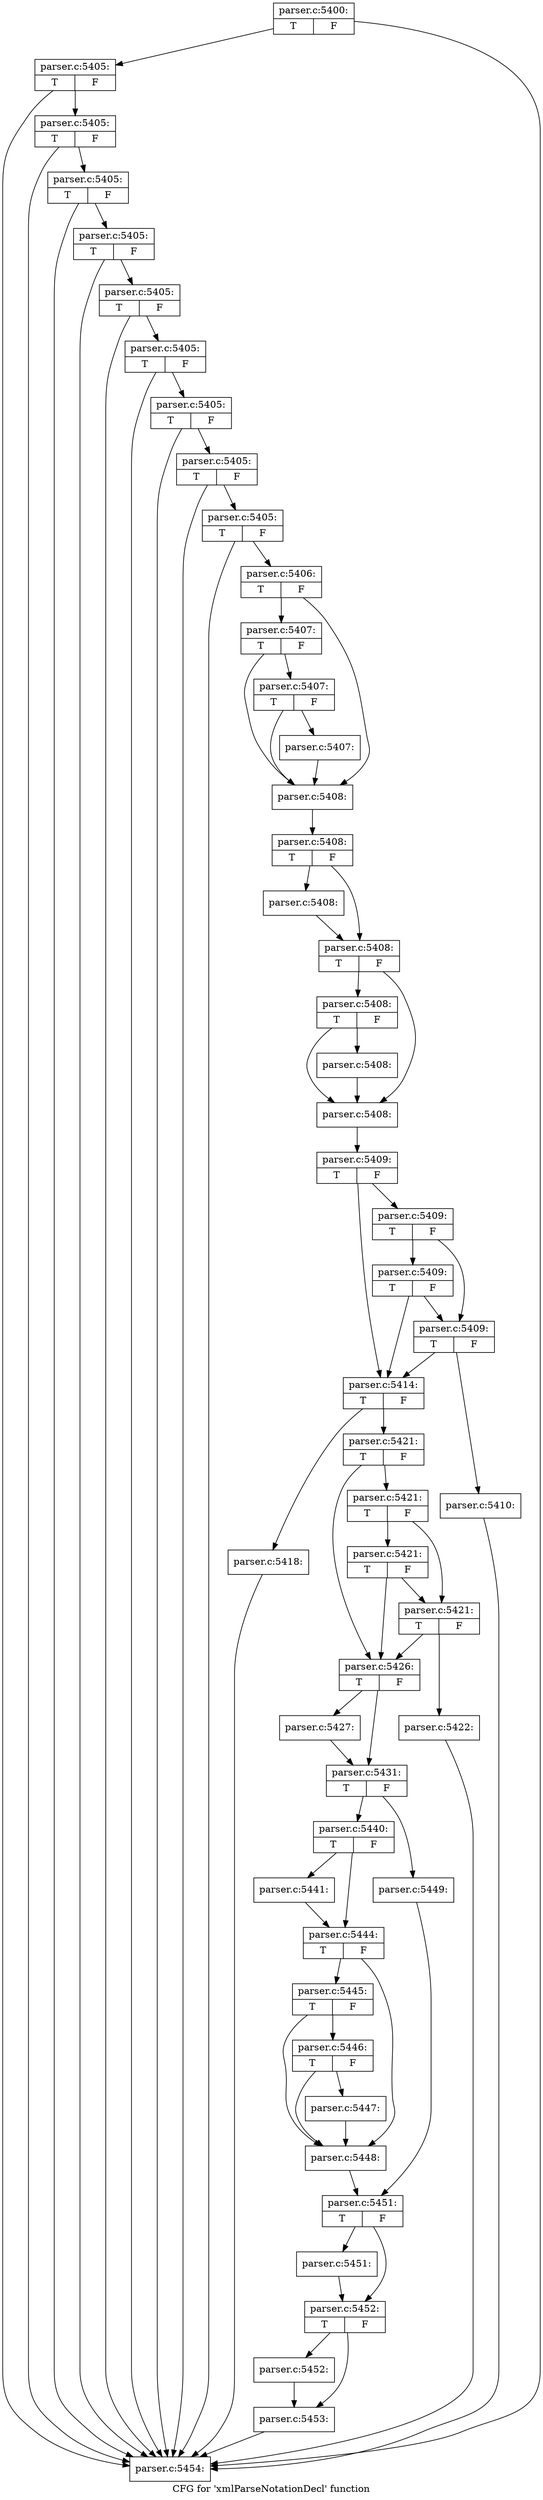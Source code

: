 digraph "CFG for 'xmlParseNotationDecl' function" {
	label="CFG for 'xmlParseNotationDecl' function";

	Node0x5835c00 [shape=record,label="{parser.c:5400:|{<s0>T|<s1>F}}"];
	Node0x5835c00 -> Node0x5836e00;
	Node0x5835c00 -> Node0x5836b00;
	Node0x5836e00 [shape=record,label="{parser.c:5405:|{<s0>T|<s1>F}}"];
	Node0x5836e00 -> Node0x5836db0;
	Node0x5836e00 -> Node0x5836b00;
	Node0x5836db0 [shape=record,label="{parser.c:5405:|{<s0>T|<s1>F}}"];
	Node0x5836db0 -> Node0x5836d60;
	Node0x5836db0 -> Node0x5836b00;
	Node0x5836d60 [shape=record,label="{parser.c:5405:|{<s0>T|<s1>F}}"];
	Node0x5836d60 -> Node0x5836d10;
	Node0x5836d60 -> Node0x5836b00;
	Node0x5836d10 [shape=record,label="{parser.c:5405:|{<s0>T|<s1>F}}"];
	Node0x5836d10 -> Node0x5836cc0;
	Node0x5836d10 -> Node0x5836b00;
	Node0x5836cc0 [shape=record,label="{parser.c:5405:|{<s0>T|<s1>F}}"];
	Node0x5836cc0 -> Node0x5836c70;
	Node0x5836cc0 -> Node0x5836b00;
	Node0x5836c70 [shape=record,label="{parser.c:5405:|{<s0>T|<s1>F}}"];
	Node0x5836c70 -> Node0x5836c20;
	Node0x5836c70 -> Node0x5836b00;
	Node0x5836c20 [shape=record,label="{parser.c:5405:|{<s0>T|<s1>F}}"];
	Node0x5836c20 -> Node0x5836bd0;
	Node0x5836c20 -> Node0x5836b00;
	Node0x5836bd0 [shape=record,label="{parser.c:5405:|{<s0>T|<s1>F}}"];
	Node0x5836bd0 -> Node0x5836b50;
	Node0x5836bd0 -> Node0x5836b00;
	Node0x5836b50 [shape=record,label="{parser.c:5405:|{<s0>T|<s1>F}}"];
	Node0x5836b50 -> Node0x5836ab0;
	Node0x5836b50 -> Node0x5836b00;
	Node0x5836ab0 [shape=record,label="{parser.c:5406:|{<s0>T|<s1>F}}"];
	Node0x5836ab0 -> Node0x5a0ff90;
	Node0x5836ab0 -> Node0x5a0fec0;
	Node0x5a0ff90 [shape=record,label="{parser.c:5407:|{<s0>T|<s1>F}}"];
	Node0x5a0ff90 -> Node0x5a0ff10;
	Node0x5a0ff90 -> Node0x5a0fec0;
	Node0x5a0ff10 [shape=record,label="{parser.c:5407:|{<s0>T|<s1>F}}"];
	Node0x5a0ff10 -> Node0x5a0fe70;
	Node0x5a0ff10 -> Node0x5a0fec0;
	Node0x5a0fe70 [shape=record,label="{parser.c:5407:}"];
	Node0x5a0fe70 -> Node0x5a0fec0;
	Node0x5a0fec0 [shape=record,label="{parser.c:5408:}"];
	Node0x5a0fec0 -> Node0x5a11290;
	Node0x5a11290 [shape=record,label="{parser.c:5408:|{<s0>T|<s1>F}}"];
	Node0x5a11290 -> Node0x5a11da0;
	Node0x5a11290 -> Node0x5a11df0;
	Node0x5a11da0 [shape=record,label="{parser.c:5408:}"];
	Node0x5a11da0 -> Node0x5a11df0;
	Node0x5a11df0 [shape=record,label="{parser.c:5408:|{<s0>T|<s1>F}}"];
	Node0x5a11df0 -> Node0x5a124d0;
	Node0x5a11df0 -> Node0x5a12480;
	Node0x5a124d0 [shape=record,label="{parser.c:5408:|{<s0>T|<s1>F}}"];
	Node0x5a124d0 -> Node0x5a12430;
	Node0x5a124d0 -> Node0x5a12480;
	Node0x5a12430 [shape=record,label="{parser.c:5408:}"];
	Node0x5a12430 -> Node0x5a12480;
	Node0x5a12480 [shape=record,label="{parser.c:5408:}"];
	Node0x5a12480 -> Node0x5a111f0;
	Node0x5a111f0 [shape=record,label="{parser.c:5409:|{<s0>T|<s1>F}}"];
	Node0x5a111f0 -> Node0x5a12f40;
	Node0x5a111f0 -> Node0x5a13010;
	Node0x5a13010 [shape=record,label="{parser.c:5409:|{<s0>T|<s1>F}}"];
	Node0x5a13010 -> Node0x5a13490;
	Node0x5a13010 -> Node0x5a12f90;
	Node0x5a13490 [shape=record,label="{parser.c:5409:|{<s0>T|<s1>F}}"];
	Node0x5a13490 -> Node0x5a12f40;
	Node0x5a13490 -> Node0x5a12f90;
	Node0x5a12f90 [shape=record,label="{parser.c:5409:|{<s0>T|<s1>F}}"];
	Node0x5a12f90 -> Node0x5a12f40;
	Node0x5a12f90 -> Node0x5a11240;
	Node0x5a11240 [shape=record,label="{parser.c:5410:}"];
	Node0x5a11240 -> Node0x5836b00;
	Node0x5a12f40 [shape=record,label="{parser.c:5414:|{<s0>T|<s1>F}}"];
	Node0x5a12f40 -> Node0x5a149f0;
	Node0x5a12f40 -> Node0x5a14a40;
	Node0x5a149f0 [shape=record,label="{parser.c:5418:}"];
	Node0x5a149f0 -> Node0x5836b00;
	Node0x5a14a40 [shape=record,label="{parser.c:5421:|{<s0>T|<s1>F}}"];
	Node0x5a14a40 -> Node0x5a150f0;
	Node0x5a14a40 -> Node0x5a151c0;
	Node0x5a151c0 [shape=record,label="{parser.c:5421:|{<s0>T|<s1>F}}"];
	Node0x5a151c0 -> Node0x5a156a0;
	Node0x5a151c0 -> Node0x5a15140;
	Node0x5a156a0 [shape=record,label="{parser.c:5421:|{<s0>T|<s1>F}}"];
	Node0x5a156a0 -> Node0x5a150f0;
	Node0x5a156a0 -> Node0x5a15140;
	Node0x5a15140 [shape=record,label="{parser.c:5421:|{<s0>T|<s1>F}}"];
	Node0x5a15140 -> Node0x5a150f0;
	Node0x5a15140 -> Node0x5a150a0;
	Node0x5a150a0 [shape=record,label="{parser.c:5422:}"];
	Node0x5a150a0 -> Node0x5836b00;
	Node0x5a150f0 [shape=record,label="{parser.c:5426:|{<s0>T|<s1>F}}"];
	Node0x5a150f0 -> Node0x5a168c0;
	Node0x5a150f0 -> Node0x5a16910;
	Node0x5a168c0 [shape=record,label="{parser.c:5427:}"];
	Node0x5a168c0 -> Node0x5a16910;
	Node0x5a16910 [shape=record,label="{parser.c:5431:|{<s0>T|<s1>F}}"];
	Node0x5a16910 -> Node0x5a17830;
	Node0x5a16910 -> Node0x5a178d0;
	Node0x5a17830 [shape=record,label="{parser.c:5440:|{<s0>T|<s1>F}}"];
	Node0x5a17830 -> Node0x5a17f50;
	Node0x5a17830 -> Node0x5a17fa0;
	Node0x5a17f50 [shape=record,label="{parser.c:5441:}"];
	Node0x5a17f50 -> Node0x5a17fa0;
	Node0x5a17fa0 [shape=record,label="{parser.c:5444:|{<s0>T|<s1>F}}"];
	Node0x5a17fa0 -> Node0x5a18ae0;
	Node0x5a17fa0 -> Node0x5a18a10;
	Node0x5a18ae0 [shape=record,label="{parser.c:5445:|{<s0>T|<s1>F}}"];
	Node0x5a18ae0 -> Node0x5a18a10;
	Node0x5a18ae0 -> Node0x5a18a60;
	Node0x5a18a60 [shape=record,label="{parser.c:5446:|{<s0>T|<s1>F}}"];
	Node0x5a18a60 -> Node0x5a189c0;
	Node0x5a18a60 -> Node0x5a18a10;
	Node0x5a189c0 [shape=record,label="{parser.c:5447:}"];
	Node0x5a189c0 -> Node0x5a18a10;
	Node0x5a18a10 [shape=record,label="{parser.c:5448:}"];
	Node0x5a18a10 -> Node0x5a17880;
	Node0x5a178d0 [shape=record,label="{parser.c:5449:}"];
	Node0x5a178d0 -> Node0x5a17880;
	Node0x5a17880 [shape=record,label="{parser.c:5451:|{<s0>T|<s1>F}}"];
	Node0x5a17880 -> Node0x5a1a2c0;
	Node0x5a17880 -> Node0x5a1a310;
	Node0x5a1a2c0 [shape=record,label="{parser.c:5451:}"];
	Node0x5a1a2c0 -> Node0x5a1a310;
	Node0x5a1a310 [shape=record,label="{parser.c:5452:|{<s0>T|<s1>F}}"];
	Node0x5a1a310 -> Node0x5a1a840;
	Node0x5a1a310 -> Node0x5a1a890;
	Node0x5a1a840 [shape=record,label="{parser.c:5452:}"];
	Node0x5a1a840 -> Node0x5a1a890;
	Node0x5a1a890 [shape=record,label="{parser.c:5453:}"];
	Node0x5a1a890 -> Node0x5836b00;
	Node0x5836b00 [shape=record,label="{parser.c:5454:}"];
}
